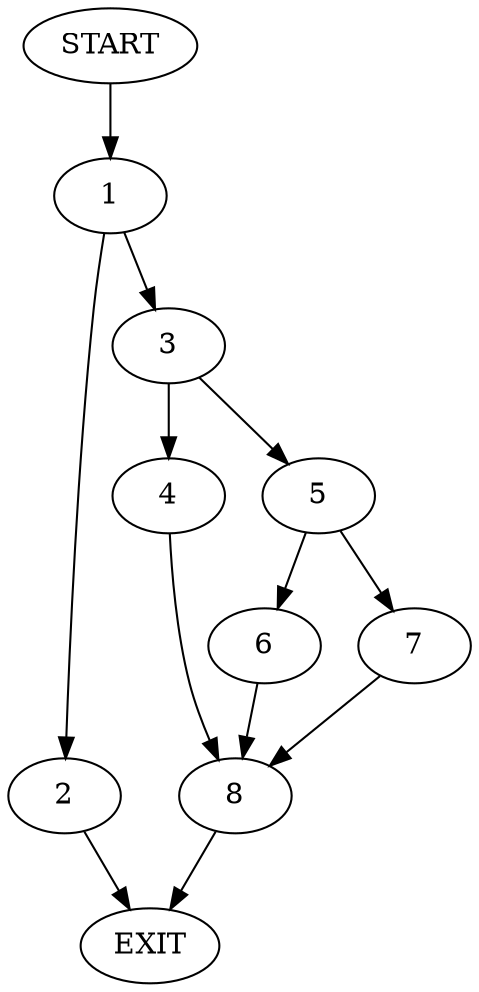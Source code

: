 digraph {
0 [label="START"]
9 [label="EXIT"]
0 -> 1
1 -> 2
1 -> 3
3 -> 4
3 -> 5
2 -> 9
5 -> 6
5 -> 7
4 -> 8
8 -> 9
7 -> 8
6 -> 8
}
